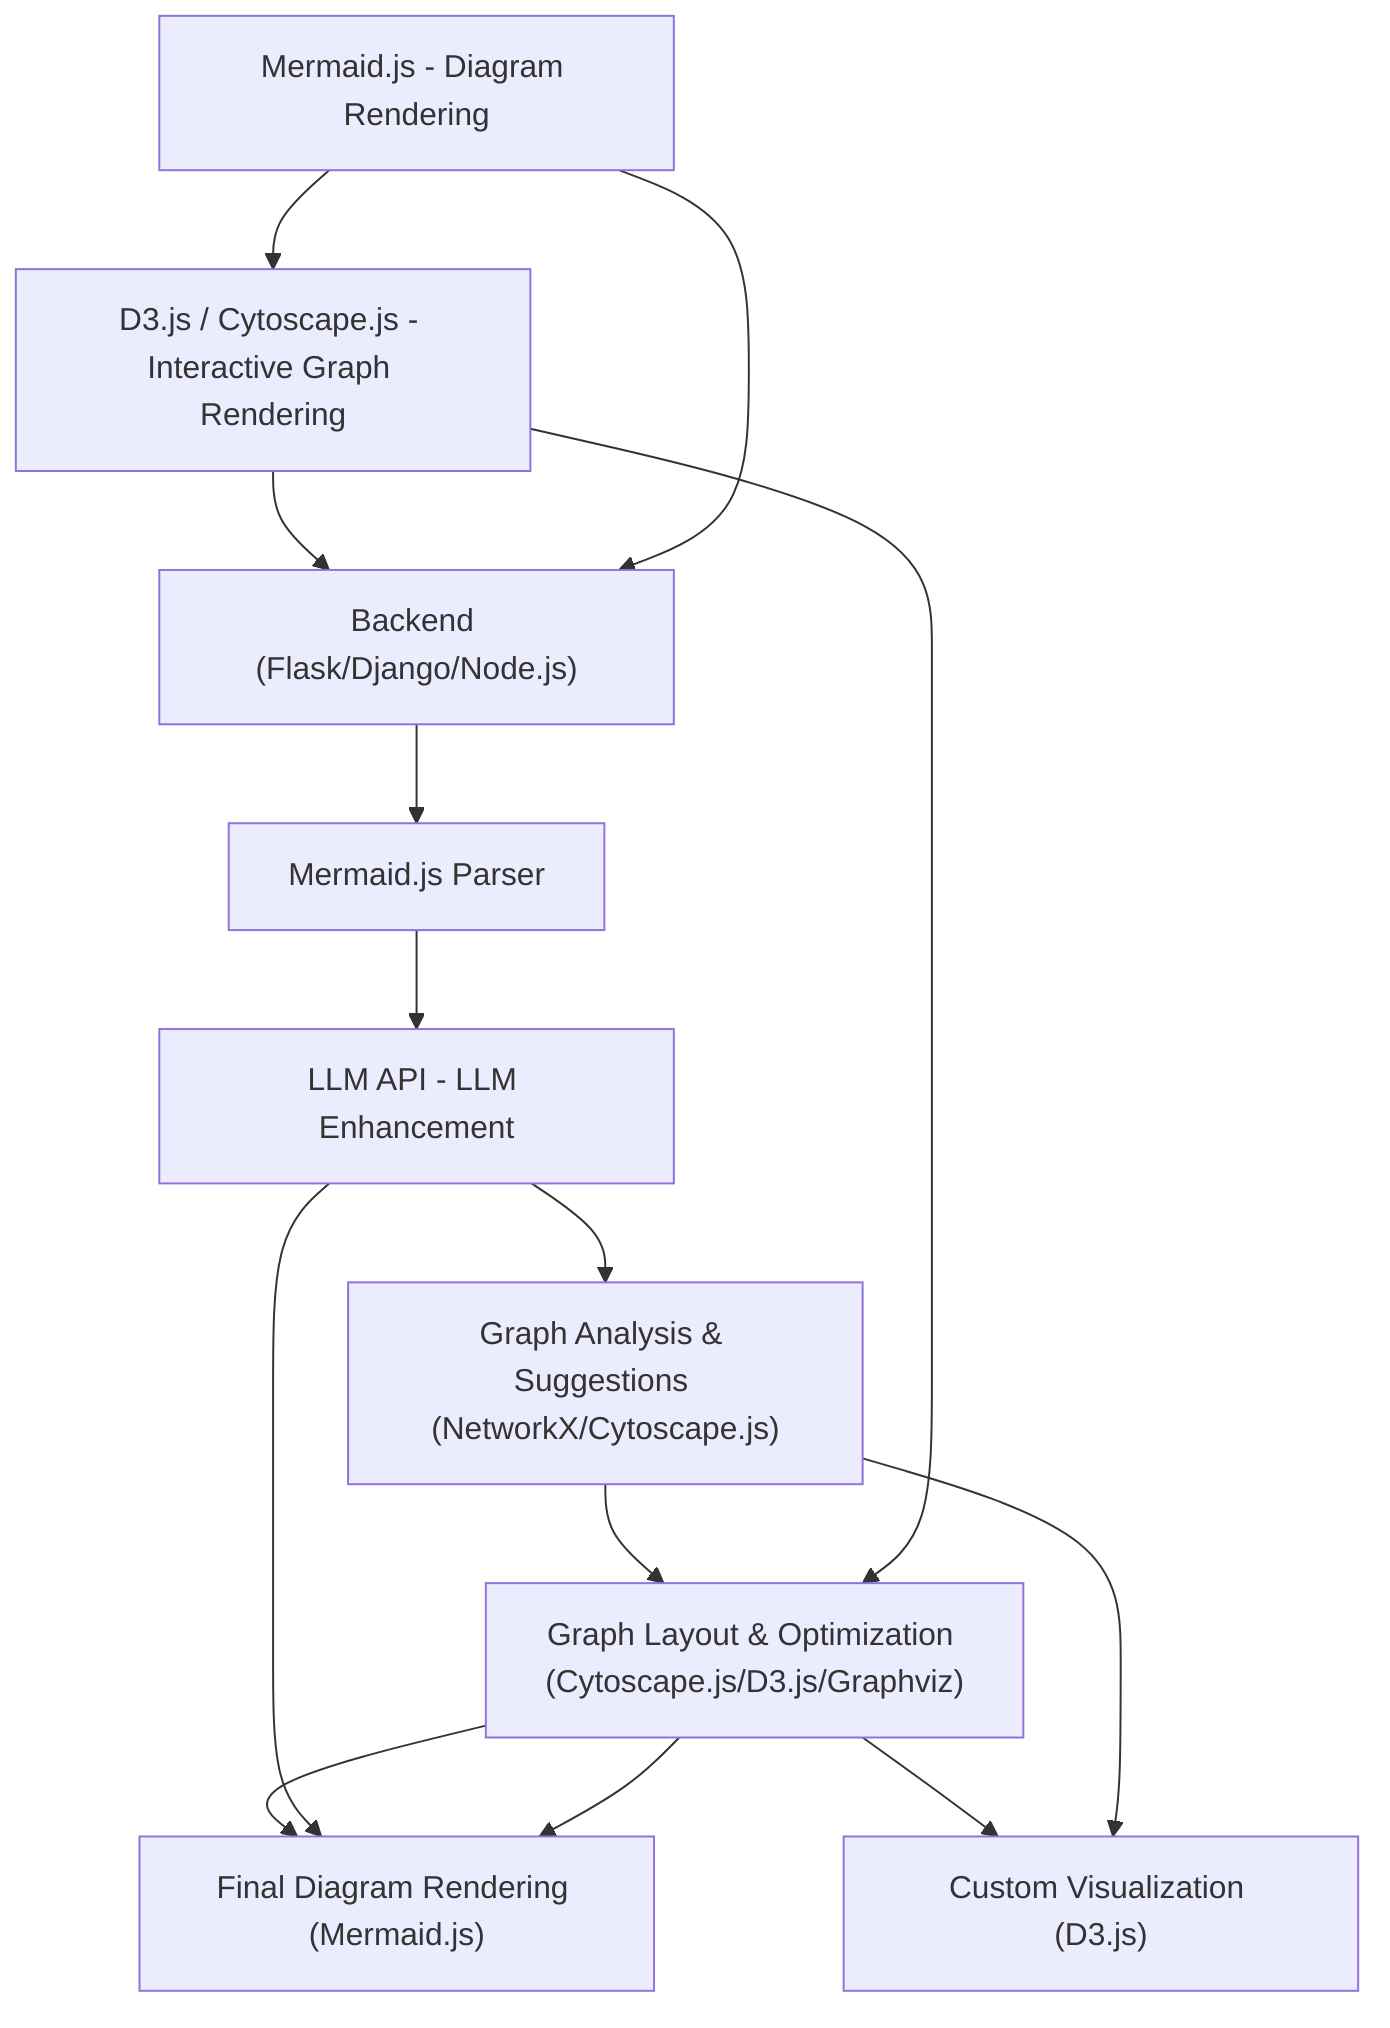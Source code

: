 graph TD
    %% Frontend
    A[Mermaid.js - Diagram Rendering] --> B[D3.js / Cytoscape.js - Interactive Graph Rendering]

    %% Backend
    C["Backend (Flask/Django/Node.js)"]
    B --> C

    %% Processing
    D[Mermaid.js Parser]
    E[LLM API - LLM Enhancement]
    F["Graph Analysis & Suggestions (NetworkX/Cytoscape.js)"]

    C --> D
    D --> E
    E --> F
    F --> G["Graph Layout & Optimization (Cytoscape.js/D3.js/Graphviz)"]

    %% Rendering
    G --> H["Final Diagram Rendering (Mermaid.js)"]
    G --> I["Custom Visualization (D3.js)"]

    %% Data Flow
    A --> C
    B --> G
    E --> H
    F --> I
    G --> H